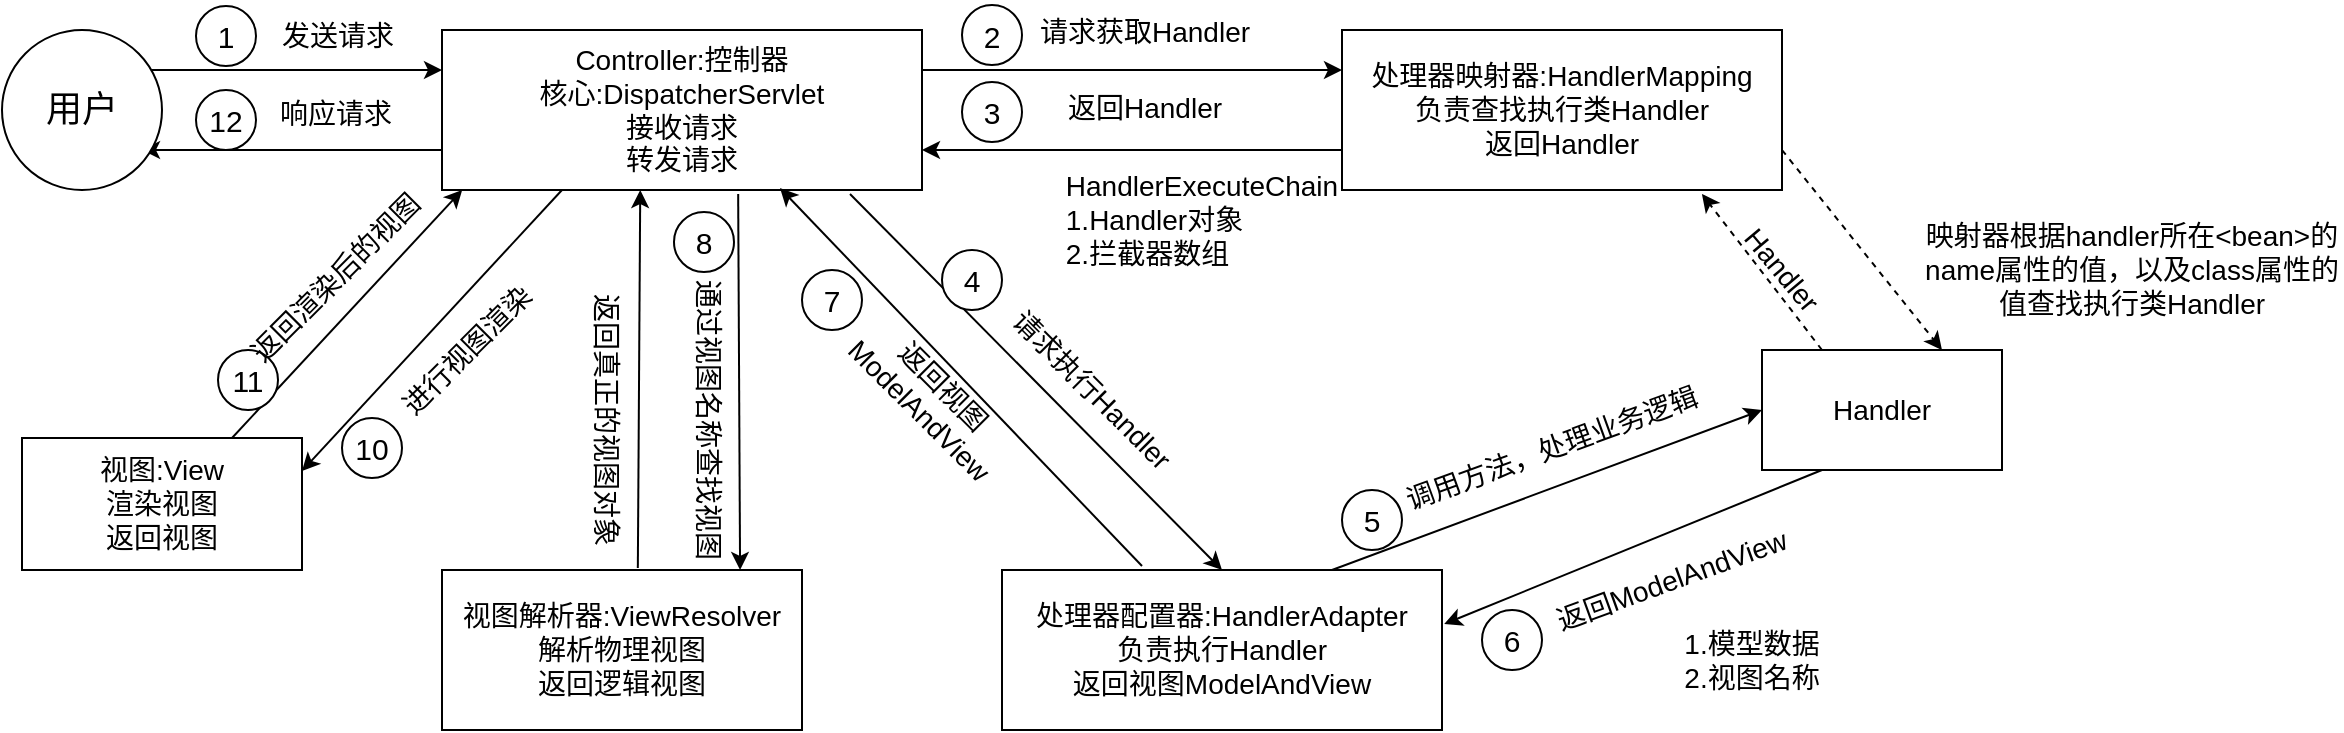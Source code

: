 <mxfile version="13.2.4" type="device"><diagram id="RrYEO8mxPg4N6uxpGlZm" name="Page-1"><mxGraphModel dx="876" dy="680" grid="1" gridSize="10" guides="1" tooltips="1" connect="1" arrows="1" fold="1" page="0" pageScale="1" pageWidth="827" pageHeight="1169" math="0" shadow="0"><root><mxCell id="0"/><mxCell id="1" parent="0"/><mxCell id="YjZn-l36m8iqKq7eqJFi-22" style="edgeStyle=orthogonalEdgeStyle;rounded=0;orthogonalLoop=1;jettySize=auto;html=1;exitX=1;exitY=0.25;exitDx=0;exitDy=0;entryX=0;entryY=0.25;entryDx=0;entryDy=0;fontSize=14;" edge="1" parent="1" source="YjZn-l36m8iqKq7eqJFi-1" target="YjZn-l36m8iqKq7eqJFi-5"><mxGeometry relative="1" as="geometry"/></mxCell><mxCell id="YjZn-l36m8iqKq7eqJFi-26" style="edgeStyle=orthogonalEdgeStyle;rounded=0;orthogonalLoop=1;jettySize=auto;html=1;exitX=0;exitY=0.75;exitDx=0;exitDy=0;entryX=0.875;entryY=0.75;entryDx=0;entryDy=0;entryPerimeter=0;fontSize=14;" edge="1" parent="1" source="YjZn-l36m8iqKq7eqJFi-1" target="YjZn-l36m8iqKq7eqJFi-2"><mxGeometry relative="1" as="geometry"/></mxCell><mxCell id="YjZn-l36m8iqKq7eqJFi-44" style="edgeStyle=none;rounded=0;orthogonalLoop=1;jettySize=auto;html=1;exitX=0.85;exitY=1.025;exitDx=0;exitDy=0;entryX=0.5;entryY=0;entryDx=0;entryDy=0;fontSize=14;exitPerimeter=0;" edge="1" parent="1" source="YjZn-l36m8iqKq7eqJFi-1" target="YjZn-l36m8iqKq7eqJFi-8"><mxGeometry relative="1" as="geometry"/></mxCell><mxCell id="YjZn-l36m8iqKq7eqJFi-58" style="edgeStyle=none;rounded=0;orthogonalLoop=1;jettySize=auto;html=1;exitX=0.617;exitY=1.025;exitDx=0;exitDy=0;entryX=0.828;entryY=0;entryDx=0;entryDy=0;entryPerimeter=0;fontSize=14;exitPerimeter=0;" edge="1" parent="1" source="YjZn-l36m8iqKq7eqJFi-1" target="YjZn-l36m8iqKq7eqJFi-9"><mxGeometry relative="1" as="geometry"/></mxCell><mxCell id="YjZn-l36m8iqKq7eqJFi-65" style="edgeStyle=none;rounded=0;orthogonalLoop=1;jettySize=auto;html=1;exitX=0.25;exitY=1;exitDx=0;exitDy=0;entryX=1;entryY=0.25;entryDx=0;entryDy=0;fontSize=14;" edge="1" parent="1" source="YjZn-l36m8iqKq7eqJFi-1" target="YjZn-l36m8iqKq7eqJFi-64"><mxGeometry relative="1" as="geometry"/></mxCell><mxCell id="YjZn-l36m8iqKq7eqJFi-1" value="Controller:控制器&lt;br style=&quot;font-size: 14px;&quot;&gt;核心:DispatcherServlet&lt;br style=&quot;font-size: 14px;&quot;&gt;接收请求&lt;br style=&quot;font-size: 14px;&quot;&gt;转发请求" style="rounded=0;whiteSpace=wrap;html=1;fontSize=14;" vertex="1" parent="1"><mxGeometry x="220" y="90" width="240" height="80" as="geometry"/></mxCell><mxCell id="YjZn-l36m8iqKq7eqJFi-14" value="" style="edgeStyle=orthogonalEdgeStyle;rounded=0;orthogonalLoop=1;jettySize=auto;html=1;exitX=1;exitY=0;exitDx=0;exitDy=0;entryX=0;entryY=0.25;entryDx=0;entryDy=0;" edge="1" parent="1" source="YjZn-l36m8iqKq7eqJFi-2" target="YjZn-l36m8iqKq7eqJFi-1"><mxGeometry relative="1" as="geometry"><mxPoint x="260" y="60" as="targetPoint"/><Array as="points"><mxPoint x="68" y="110"/></Array></mxGeometry></mxCell><mxCell id="YjZn-l36m8iqKq7eqJFi-2" value="用户" style="ellipse;whiteSpace=wrap;html=1;aspect=fixed;fontSize=18;" vertex="1" parent="1"><mxGeometry y="90" width="80" height="80" as="geometry"/></mxCell><mxCell id="YjZn-l36m8iqKq7eqJFi-29" style="edgeStyle=orthogonalEdgeStyle;rounded=0;orthogonalLoop=1;jettySize=auto;html=1;exitX=0;exitY=0.75;exitDx=0;exitDy=0;entryX=1;entryY=0.75;entryDx=0;entryDy=0;fontSize=14;" edge="1" parent="1" source="YjZn-l36m8iqKq7eqJFi-5" target="YjZn-l36m8iqKq7eqJFi-1"><mxGeometry relative="1" as="geometry"/></mxCell><mxCell id="YjZn-l36m8iqKq7eqJFi-34" style="edgeStyle=none;rounded=0;orthogonalLoop=1;jettySize=auto;html=1;exitX=1;exitY=0.75;exitDx=0;exitDy=0;entryX=0.75;entryY=0;entryDx=0;entryDy=0;fontSize=14;dashed=1;" edge="1" parent="1" source="YjZn-l36m8iqKq7eqJFi-5" target="YjZn-l36m8iqKq7eqJFi-7"><mxGeometry relative="1" as="geometry"/></mxCell><mxCell id="YjZn-l36m8iqKq7eqJFi-5" value="处理器映射器:HandlerMapping&lt;br&gt;负责查找执行类Handler&lt;br&gt;返回Handler" style="rounded=0;whiteSpace=wrap;html=1;fontSize=14;" vertex="1" parent="1"><mxGeometry x="670" y="90" width="220" height="80" as="geometry"/></mxCell><mxCell id="YjZn-l36m8iqKq7eqJFi-35" value="" style="edgeStyle=none;rounded=0;orthogonalLoop=1;jettySize=auto;html=1;exitX=0.25;exitY=0;exitDx=0;exitDy=0;entryX=0.818;entryY=1.025;entryDx=0;entryDy=0;entryPerimeter=0;fontSize=14;dashed=1;" edge="1" parent="1" source="YjZn-l36m8iqKq7eqJFi-7" target="YjZn-l36m8iqKq7eqJFi-5"><mxGeometry relative="1" as="geometry"/></mxCell><mxCell id="YjZn-l36m8iqKq7eqJFi-50" style="edgeStyle=none;rounded=0;orthogonalLoop=1;jettySize=auto;html=1;exitX=0.25;exitY=1;exitDx=0;exitDy=0;entryX=1.005;entryY=0.338;entryDx=0;entryDy=0;entryPerimeter=0;fontSize=14;" edge="1" parent="1" source="YjZn-l36m8iqKq7eqJFi-7" target="YjZn-l36m8iqKq7eqJFi-8"><mxGeometry relative="1" as="geometry"/></mxCell><mxCell id="YjZn-l36m8iqKq7eqJFi-7" value="Handler" style="rounded=0;whiteSpace=wrap;html=1;fontSize=14;" vertex="1" parent="1"><mxGeometry x="880" y="250" width="120" height="60" as="geometry"/></mxCell><mxCell id="YjZn-l36m8iqKq7eqJFi-45" style="edgeStyle=none;rounded=0;orthogonalLoop=1;jettySize=auto;html=1;fontSize=14;" edge="1" parent="1"><mxGeometry relative="1" as="geometry"><mxPoint x="570" y="358" as="sourcePoint"/><mxPoint x="389" y="169" as="targetPoint"/></mxGeometry></mxCell><mxCell id="YjZn-l36m8iqKq7eqJFi-48" style="edgeStyle=none;rounded=0;orthogonalLoop=1;jettySize=auto;html=1;exitX=0.75;exitY=0;exitDx=0;exitDy=0;entryX=0;entryY=0.5;entryDx=0;entryDy=0;fontSize=14;" edge="1" parent="1" source="YjZn-l36m8iqKq7eqJFi-8" target="YjZn-l36m8iqKq7eqJFi-7"><mxGeometry relative="1" as="geometry"/></mxCell><mxCell id="YjZn-l36m8iqKq7eqJFi-8" value="处理器配置器:HandlerAdapter&lt;br&gt;负责执行Handler&lt;br&gt;返回视图ModelAndView" style="rounded=0;whiteSpace=wrap;html=1;fontSize=14;" vertex="1" parent="1"><mxGeometry x="500" y="360" width="220" height="80" as="geometry"/></mxCell><mxCell id="YjZn-l36m8iqKq7eqJFi-59" style="edgeStyle=none;rounded=0;orthogonalLoop=1;jettySize=auto;html=1;exitX=0.544;exitY=-0.012;exitDx=0;exitDy=0;entryX=0.413;entryY=1;entryDx=0;entryDy=0;fontSize=14;exitPerimeter=0;entryPerimeter=0;" edge="1" parent="1" source="YjZn-l36m8iqKq7eqJFi-9" target="YjZn-l36m8iqKq7eqJFi-1"><mxGeometry relative="1" as="geometry"/></mxCell><mxCell id="YjZn-l36m8iqKq7eqJFi-9" value="视图解析器:ViewResolver&lt;br&gt;解析物理视图&lt;br&gt;返回逻辑视图" style="rounded=0;whiteSpace=wrap;html=1;fontSize=14;" vertex="1" parent="1"><mxGeometry x="220" y="360" width="180" height="80" as="geometry"/></mxCell><mxCell id="YjZn-l36m8iqKq7eqJFi-17" value="1" style="ellipse;whiteSpace=wrap;html=1;aspect=fixed;fontSize=15;" vertex="1" parent="1"><mxGeometry x="97" y="78" width="30" height="30" as="geometry"/></mxCell><mxCell id="YjZn-l36m8iqKq7eqJFi-18" value="发送请求" style="text;html=1;strokeColor=none;fillColor=none;align=center;verticalAlign=middle;whiteSpace=wrap;rounded=0;fontSize=14;" vertex="1" parent="1"><mxGeometry x="138" y="80.5" width="60" height="25" as="geometry"/></mxCell><mxCell id="YjZn-l36m8iqKq7eqJFi-27" value="2" style="ellipse;whiteSpace=wrap;html=1;aspect=fixed;fontSize=15;" vertex="1" parent="1"><mxGeometry x="480" y="77.5" width="30" height="30" as="geometry"/></mxCell><mxCell id="YjZn-l36m8iqKq7eqJFi-28" value="请求获取Handler" style="text;html=1;strokeColor=none;fillColor=none;align=center;verticalAlign=middle;whiteSpace=wrap;rounded=0;fontSize=14;" vertex="1" parent="1"><mxGeometry x="513" y="75.5" width="117" height="30" as="geometry"/></mxCell><mxCell id="YjZn-l36m8iqKq7eqJFi-30" value="3" style="ellipse;whiteSpace=wrap;html=1;aspect=fixed;fontSize=15;" vertex="1" parent="1"><mxGeometry x="480" y="116" width="30" height="30" as="geometry"/></mxCell><mxCell id="YjZn-l36m8iqKq7eqJFi-31" value="返回Handler" style="text;html=1;strokeColor=none;fillColor=none;align=center;verticalAlign=middle;whiteSpace=wrap;rounded=0;fontSize=14;" vertex="1" parent="1"><mxGeometry x="513" y="114" width="117" height="30" as="geometry"/></mxCell><mxCell id="YjZn-l36m8iqKq7eqJFi-32" value="HandlerExecuteChain&lt;br&gt;&lt;div style=&quot;text-align: left&quot;&gt;&lt;span&gt;1.Handler对象&lt;/span&gt;&lt;/div&gt;&lt;div style=&quot;text-align: left&quot;&gt;&lt;span&gt;2.拦截器数组&lt;/span&gt;&lt;/div&gt;" style="text;html=1;strokeColor=none;fillColor=none;align=center;verticalAlign=middle;whiteSpace=wrap;rounded=0;fontSize=14;" vertex="1" parent="1"><mxGeometry x="520" y="140" width="160" height="90" as="geometry"/></mxCell><mxCell id="YjZn-l36m8iqKq7eqJFi-36" value="Handler" style="text;html=1;strokeColor=none;fillColor=none;align=center;verticalAlign=middle;whiteSpace=wrap;rounded=0;fontSize=14;rotation=50;" vertex="1" parent="1"><mxGeometry x="870" y="200" width="40" height="20" as="geometry"/></mxCell><mxCell id="YjZn-l36m8iqKq7eqJFi-39" value="映射器根据handler所在&amp;lt;bean&amp;gt;的name属性的值，以及class属性的值查找执行类Handler" style="text;html=1;strokeColor=none;fillColor=none;align=center;verticalAlign=middle;whiteSpace=wrap;rounded=0;fontSize=14;" vertex="1" parent="1"><mxGeometry x="960" y="150" width="210" height="120" as="geometry"/></mxCell><mxCell id="YjZn-l36m8iqKq7eqJFi-46" value="4" style="ellipse;whiteSpace=wrap;html=1;aspect=fixed;fontSize=15;" vertex="1" parent="1"><mxGeometry x="470" y="200" width="30" height="30" as="geometry"/></mxCell><mxCell id="YjZn-l36m8iqKq7eqJFi-47" value="调用方法，处理业务逻辑" style="text;html=1;strokeColor=none;fillColor=none;align=center;verticalAlign=middle;whiteSpace=wrap;rounded=0;fontSize=14;rotation=-20;" vertex="1" parent="1"><mxGeometry x="690" y="284" width="170" height="30" as="geometry"/></mxCell><mxCell id="YjZn-l36m8iqKq7eqJFi-51" value="5" style="ellipse;whiteSpace=wrap;html=1;aspect=fixed;fontSize=15;" vertex="1" parent="1"><mxGeometry x="670" y="320" width="30" height="30" as="geometry"/></mxCell><mxCell id="YjZn-l36m8iqKq7eqJFi-52" value="请求执行Handler" style="text;html=1;strokeColor=none;fillColor=none;align=center;verticalAlign=middle;whiteSpace=wrap;rounded=0;fontSize=14;rotation=45;" vertex="1" parent="1"><mxGeometry x="480" y="260" width="130" height="20" as="geometry"/></mxCell><mxCell id="YjZn-l36m8iqKq7eqJFi-53" value="6" style="ellipse;whiteSpace=wrap;html=1;aspect=fixed;fontSize=15;" vertex="1" parent="1"><mxGeometry x="740" y="380" width="30" height="30" as="geometry"/></mxCell><mxCell id="YjZn-l36m8iqKq7eqJFi-54" value="返回ModelAndView" style="text;html=1;strokeColor=none;fillColor=none;align=center;verticalAlign=middle;whiteSpace=wrap;rounded=0;fontSize=14;rotation=-20;" vertex="1" parent="1"><mxGeometry x="750" y="350" width="170" height="30" as="geometry"/></mxCell><mxCell id="YjZn-l36m8iqKq7eqJFi-55" value="1.模型数据&lt;br&gt;2.视图名称" style="text;html=1;strokeColor=none;fillColor=none;align=center;verticalAlign=middle;whiteSpace=wrap;rounded=0;fontSize=14;" vertex="1" parent="1"><mxGeometry x="830" y="380" width="90" height="50" as="geometry"/></mxCell><mxCell id="YjZn-l36m8iqKq7eqJFi-56" value="8" style="ellipse;whiteSpace=wrap;html=1;aspect=fixed;fontSize=15;" vertex="1" parent="1"><mxGeometry x="336" y="181" width="30" height="30" as="geometry"/></mxCell><mxCell id="YjZn-l36m8iqKq7eqJFi-57" value="返回视图ModelAndView" style="text;html=1;strokeColor=none;fillColor=none;align=center;verticalAlign=middle;whiteSpace=wrap;rounded=0;fontSize=14;rotation=45;" vertex="1" parent="1"><mxGeometry x="400" y="264" width="130" height="20" as="geometry"/></mxCell><mxCell id="YjZn-l36m8iqKq7eqJFi-60" value="通过视图名称查找视图" style="text;html=1;strokeColor=none;fillColor=none;align=center;verticalAlign=middle;whiteSpace=wrap;rounded=0;fontSize=14;rotation=90;" vertex="1" parent="1"><mxGeometry x="278" y="270" width="150" height="30" as="geometry"/></mxCell><mxCell id="YjZn-l36m8iqKq7eqJFi-61" value="返回真正的视图对象" style="text;html=1;strokeColor=none;fillColor=none;align=center;verticalAlign=middle;whiteSpace=wrap;rounded=0;fontSize=14;rotation=90;" vertex="1" parent="1"><mxGeometry x="227" y="270" width="150" height="30" as="geometry"/></mxCell><mxCell id="YjZn-l36m8iqKq7eqJFi-62" value="10" style="ellipse;whiteSpace=wrap;html=1;aspect=fixed;fontSize=15;" vertex="1" parent="1"><mxGeometry x="170" y="284" width="30" height="30" as="geometry"/></mxCell><mxCell id="YjZn-l36m8iqKq7eqJFi-63" value="7" style="ellipse;whiteSpace=wrap;html=1;aspect=fixed;fontSize=15;" vertex="1" parent="1"><mxGeometry x="400" y="210" width="30" height="30" as="geometry"/></mxCell><mxCell id="YjZn-l36m8iqKq7eqJFi-66" style="edgeStyle=none;rounded=0;orthogonalLoop=1;jettySize=auto;html=1;exitX=0.75;exitY=0;exitDx=0;exitDy=0;entryX=0.042;entryY=1;entryDx=0;entryDy=0;entryPerimeter=0;fontSize=14;" edge="1" parent="1" source="YjZn-l36m8iqKq7eqJFi-64" target="YjZn-l36m8iqKq7eqJFi-1"><mxGeometry relative="1" as="geometry"/></mxCell><mxCell id="YjZn-l36m8iqKq7eqJFi-64" value="视图:View&lt;br&gt;渲染视图&lt;br&gt;返回视图" style="rounded=0;whiteSpace=wrap;html=1;fontSize=14;" vertex="1" parent="1"><mxGeometry x="10" y="294" width="140" height="66" as="geometry"/></mxCell><mxCell id="YjZn-l36m8iqKq7eqJFi-67" value="进行视图渲染" style="text;html=1;strokeColor=none;fillColor=none;align=center;verticalAlign=middle;whiteSpace=wrap;rounded=0;fontSize=14;rotation=-45;" vertex="1" parent="1"><mxGeometry x="180" y="230" width="105" height="40" as="geometry"/></mxCell><mxCell id="YjZn-l36m8iqKq7eqJFi-68" value="11" style="ellipse;whiteSpace=wrap;html=1;aspect=fixed;fontSize=15;" vertex="1" parent="1"><mxGeometry x="108" y="250" width="30" height="30" as="geometry"/></mxCell><mxCell id="YjZn-l36m8iqKq7eqJFi-69" value="返回渲染后的视图" style="text;html=1;strokeColor=none;fillColor=none;align=center;verticalAlign=middle;whiteSpace=wrap;rounded=0;fontSize=14;rotation=-45;" vertex="1" parent="1"><mxGeometry x="105.51" y="193.99" width="122" height="40" as="geometry"/></mxCell><mxCell id="YjZn-l36m8iqKq7eqJFi-70" value="12" style="ellipse;whiteSpace=wrap;html=1;aspect=fixed;fontSize=15;" vertex="1" parent="1"><mxGeometry x="97" y="120" width="30" height="30" as="geometry"/></mxCell><mxCell id="YjZn-l36m8iqKq7eqJFi-71" value="响应请求" style="text;html=1;strokeColor=none;fillColor=none;align=center;verticalAlign=middle;whiteSpace=wrap;rounded=0;fontSize=14;" vertex="1" parent="1"><mxGeometry x="136.51" y="119" width="60" height="25" as="geometry"/></mxCell></root></mxGraphModel></diagram></mxfile>